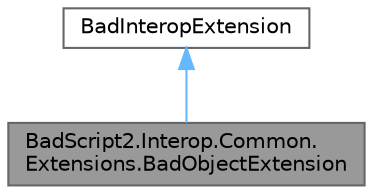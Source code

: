 digraph "BadScript2.Interop.Common.Extensions.BadObjectExtension"
{
 // LATEX_PDF_SIZE
  bgcolor="transparent";
  edge [fontname=Helvetica,fontsize=10,labelfontname=Helvetica,labelfontsize=10];
  node [fontname=Helvetica,fontsize=10,shape=box,height=0.2,width=0.4];
  Node1 [id="Node000001",label="BadScript2.Interop.Common.\lExtensions.BadObjectExtension",height=0.2,width=0.4,color="gray40", fillcolor="grey60", style="filled", fontcolor="black",tooltip="Implements Generic Object Extensions."];
  Node2 -> Node1 [id="edge1_Node000001_Node000002",dir="back",color="steelblue1",style="solid",tooltip=" "];
  Node2 [id="Node000002",label="BadInteropExtension",height=0.2,width=0.4,color="gray40", fillcolor="white", style="filled",URL="$class_bad_script2_1_1_runtime_1_1_interop_1_1_bad_interop_extension.html",tooltip="Public Extension API for the BS2 Runtime."];
}
